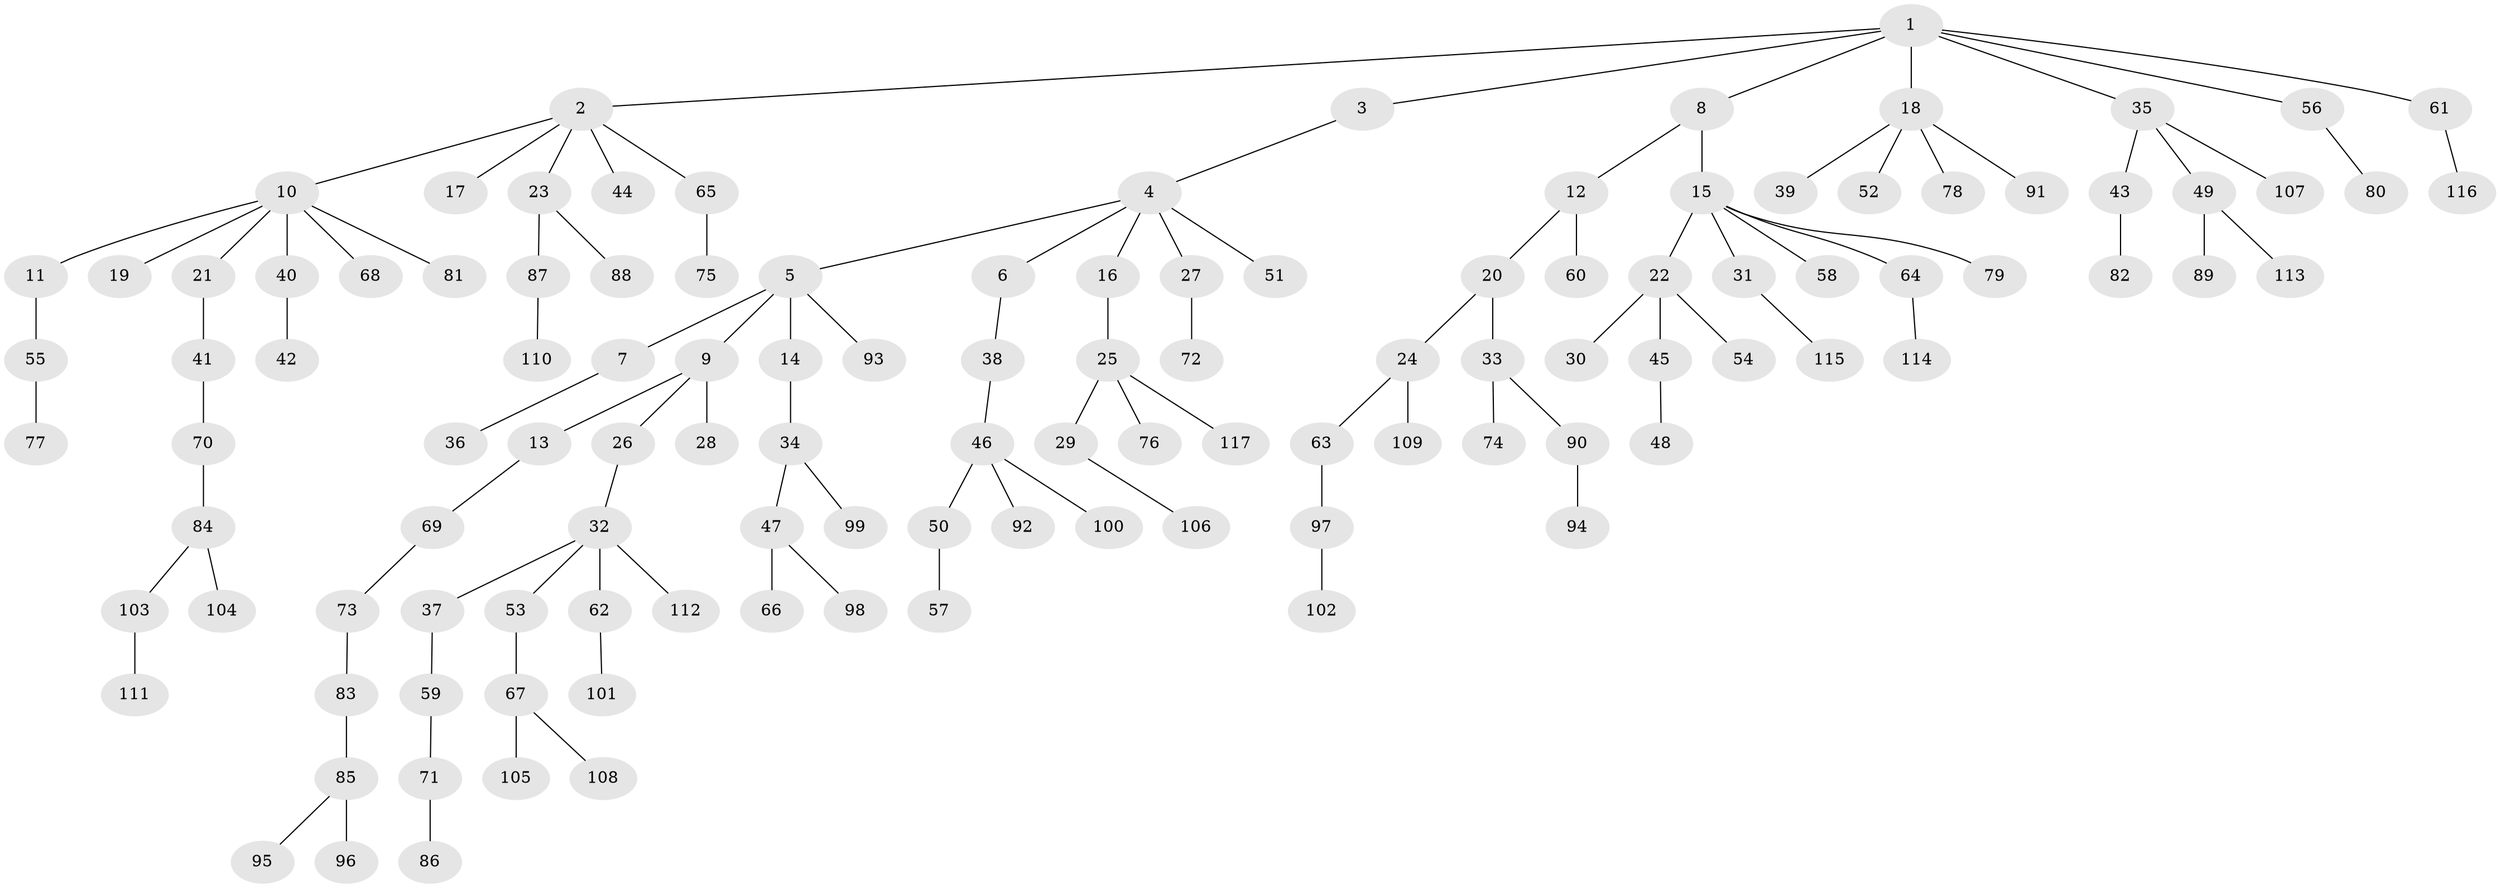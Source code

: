 // Generated by graph-tools (version 1.1) at 2025/15/03/09/25 04:15:39]
// undirected, 117 vertices, 116 edges
graph export_dot {
graph [start="1"]
  node [color=gray90,style=filled];
  1;
  2;
  3;
  4;
  5;
  6;
  7;
  8;
  9;
  10;
  11;
  12;
  13;
  14;
  15;
  16;
  17;
  18;
  19;
  20;
  21;
  22;
  23;
  24;
  25;
  26;
  27;
  28;
  29;
  30;
  31;
  32;
  33;
  34;
  35;
  36;
  37;
  38;
  39;
  40;
  41;
  42;
  43;
  44;
  45;
  46;
  47;
  48;
  49;
  50;
  51;
  52;
  53;
  54;
  55;
  56;
  57;
  58;
  59;
  60;
  61;
  62;
  63;
  64;
  65;
  66;
  67;
  68;
  69;
  70;
  71;
  72;
  73;
  74;
  75;
  76;
  77;
  78;
  79;
  80;
  81;
  82;
  83;
  84;
  85;
  86;
  87;
  88;
  89;
  90;
  91;
  92;
  93;
  94;
  95;
  96;
  97;
  98;
  99;
  100;
  101;
  102;
  103;
  104;
  105;
  106;
  107;
  108;
  109;
  110;
  111;
  112;
  113;
  114;
  115;
  116;
  117;
  1 -- 2;
  1 -- 3;
  1 -- 8;
  1 -- 18;
  1 -- 35;
  1 -- 56;
  1 -- 61;
  2 -- 10;
  2 -- 17;
  2 -- 23;
  2 -- 44;
  2 -- 65;
  3 -- 4;
  4 -- 5;
  4 -- 6;
  4 -- 16;
  4 -- 27;
  4 -- 51;
  5 -- 7;
  5 -- 9;
  5 -- 14;
  5 -- 93;
  6 -- 38;
  7 -- 36;
  8 -- 12;
  8 -- 15;
  9 -- 13;
  9 -- 26;
  9 -- 28;
  10 -- 11;
  10 -- 19;
  10 -- 21;
  10 -- 40;
  10 -- 68;
  10 -- 81;
  11 -- 55;
  12 -- 20;
  12 -- 60;
  13 -- 69;
  14 -- 34;
  15 -- 22;
  15 -- 31;
  15 -- 58;
  15 -- 64;
  15 -- 79;
  16 -- 25;
  18 -- 39;
  18 -- 52;
  18 -- 78;
  18 -- 91;
  20 -- 24;
  20 -- 33;
  21 -- 41;
  22 -- 30;
  22 -- 45;
  22 -- 54;
  23 -- 87;
  23 -- 88;
  24 -- 63;
  24 -- 109;
  25 -- 29;
  25 -- 76;
  25 -- 117;
  26 -- 32;
  27 -- 72;
  29 -- 106;
  31 -- 115;
  32 -- 37;
  32 -- 53;
  32 -- 62;
  32 -- 112;
  33 -- 74;
  33 -- 90;
  34 -- 47;
  34 -- 99;
  35 -- 43;
  35 -- 49;
  35 -- 107;
  37 -- 59;
  38 -- 46;
  40 -- 42;
  41 -- 70;
  43 -- 82;
  45 -- 48;
  46 -- 50;
  46 -- 92;
  46 -- 100;
  47 -- 66;
  47 -- 98;
  49 -- 89;
  49 -- 113;
  50 -- 57;
  53 -- 67;
  55 -- 77;
  56 -- 80;
  59 -- 71;
  61 -- 116;
  62 -- 101;
  63 -- 97;
  64 -- 114;
  65 -- 75;
  67 -- 105;
  67 -- 108;
  69 -- 73;
  70 -- 84;
  71 -- 86;
  73 -- 83;
  83 -- 85;
  84 -- 103;
  84 -- 104;
  85 -- 95;
  85 -- 96;
  87 -- 110;
  90 -- 94;
  97 -- 102;
  103 -- 111;
}
